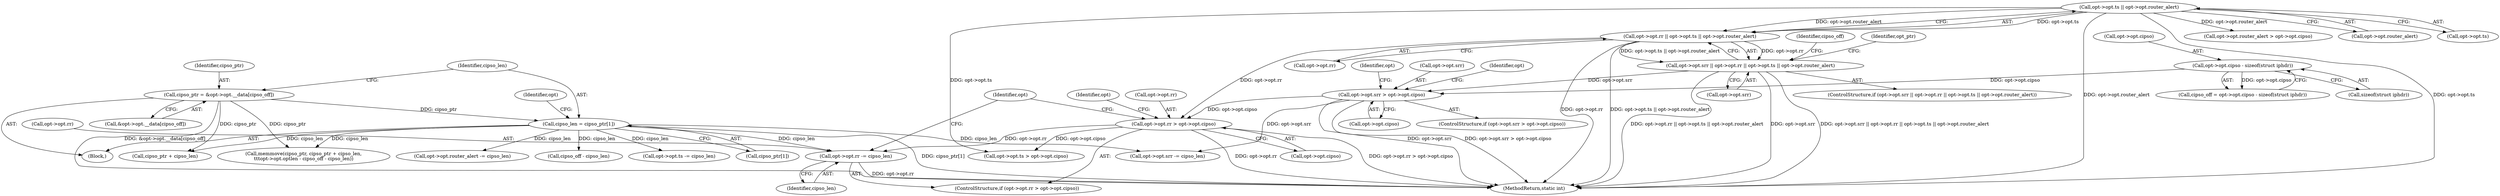 digraph "0_linux_f6d8bd051c391c1c0458a30b2a7abcd939329259_5@pointer" {
"1000200" [label="(Call,opt->opt.rr -= cipso_len)"];
"1000164" [label="(Call,cipso_len = cipso_ptr[1])"];
"1000154" [label="(Call,cipso_ptr = &opt->opt.__data[cipso_off])"];
"1000189" [label="(Call,opt->opt.rr > opt->opt.cipso)"];
"1000121" [label="(Call,opt->opt.rr || opt->opt.ts || opt->opt.router_alert)"];
"1000127" [label="(Call,opt->opt.ts || opt->opt.router_alert)"];
"1000170" [label="(Call,opt->opt.srr > opt->opt.cipso)"];
"1000115" [label="(Call,opt->opt.srr || opt->opt.rr || opt->opt.ts || opt->opt.router_alert)"];
"1000146" [label="(Call,opt->opt.cipso - sizeof(struct iphdr))"];
"1000227" [label="(Call,opt->opt.router_alert > opt->opt.cipso)"];
"1000173" [label="(Identifier,opt)"];
"1000133" [label="(Call,opt->opt.router_alert)"];
"1000190" [label="(Call,opt->opt.rr)"];
"1000116" [label="(Call,opt->opt.srr)"];
"1000192" [label="(Identifier,opt)"];
"1000254" [label="(Call,cipso_ptr + cipso_len)"];
"1000156" [label="(Call,&opt->opt.__data[cipso_off])"];
"1000114" [label="(ControlStructure,if (opt->opt.srr || opt->opt.rr || opt->opt.ts || opt->opt.router_alert))"];
"1000128" [label="(Call,opt->opt.ts)"];
"1000200" [label="(Call,opt->opt.rr -= cipso_len)"];
"1000252" [label="(Call,memmove(cipso_ptr, cipso_ptr + cipso_len,\n\t\t\topt->opt.optlen - cipso_off - cipso_len))"];
"1000184" [label="(Identifier,opt)"];
"1000195" [label="(Call,opt->opt.cipso)"];
"1000203" [label="(Identifier,opt)"];
"1000155" [label="(Identifier,cipso_ptr)"];
"1000166" [label="(Call,cipso_ptr[1])"];
"1000115" [label="(Call,opt->opt.srr || opt->opt.rr || opt->opt.ts || opt->opt.router_alert)"];
"1000152" [label="(Call,sizeof(struct iphdr))"];
"1000354" [label="(MethodReturn,static int)"];
"1000164" [label="(Call,cipso_len = cipso_ptr[1])"];
"1000337" [label="(Identifier,opt_ptr)"];
"1000219" [label="(Call,opt->opt.ts -= cipso_len)"];
"1000211" [label="(Identifier,opt)"];
"1000171" [label="(Call,opt->opt.srr)"];
"1000145" [label="(Identifier,cipso_off)"];
"1000138" [label="(Block,)"];
"1000127" [label="(Call,opt->opt.ts || opt->opt.router_alert)"];
"1000144" [label="(Call,cipso_off = opt->opt.cipso - sizeof(struct iphdr))"];
"1000201" [label="(Call,opt->opt.rr)"];
"1000189" [label="(Call,opt->opt.rr > opt->opt.cipso)"];
"1000176" [label="(Call,opt->opt.cipso)"];
"1000170" [label="(Call,opt->opt.srr > opt->opt.cipso)"];
"1000146" [label="(Call,opt->opt.cipso - sizeof(struct iphdr))"];
"1000121" [label="(Call,opt->opt.rr || opt->opt.ts || opt->opt.router_alert)"];
"1000206" [label="(Identifier,cipso_len)"];
"1000238" [label="(Call,opt->opt.router_alert -= cipso_len)"];
"1000154" [label="(Call,cipso_ptr = &opt->opt.__data[cipso_off])"];
"1000122" [label="(Call,opt->opt.rr)"];
"1000188" [label="(ControlStructure,if (opt->opt.rr > opt->opt.cipso))"];
"1000208" [label="(Call,opt->opt.ts > opt->opt.cipso)"];
"1000147" [label="(Call,opt->opt.cipso)"];
"1000181" [label="(Call,opt->opt.srr -= cipso_len)"];
"1000165" [label="(Identifier,cipso_len)"];
"1000169" [label="(ControlStructure,if (opt->opt.srr > opt->opt.cipso))"];
"1000263" [label="(Call,cipso_off - cipso_len)"];
"1000200" -> "1000188"  [label="AST: "];
"1000200" -> "1000206"  [label="CFG: "];
"1000201" -> "1000200"  [label="AST: "];
"1000206" -> "1000200"  [label="AST: "];
"1000211" -> "1000200"  [label="CFG: "];
"1000200" -> "1000354"  [label="DDG: opt->opt.rr"];
"1000164" -> "1000200"  [label="DDG: cipso_len"];
"1000189" -> "1000200"  [label="DDG: opt->opt.rr"];
"1000164" -> "1000138"  [label="AST: "];
"1000164" -> "1000166"  [label="CFG: "];
"1000165" -> "1000164"  [label="AST: "];
"1000166" -> "1000164"  [label="AST: "];
"1000173" -> "1000164"  [label="CFG: "];
"1000164" -> "1000354"  [label="DDG: cipso_ptr[1]"];
"1000154" -> "1000164"  [label="DDG: cipso_ptr"];
"1000164" -> "1000181"  [label="DDG: cipso_len"];
"1000164" -> "1000219"  [label="DDG: cipso_len"];
"1000164" -> "1000238"  [label="DDG: cipso_len"];
"1000164" -> "1000252"  [label="DDG: cipso_len"];
"1000164" -> "1000254"  [label="DDG: cipso_len"];
"1000164" -> "1000263"  [label="DDG: cipso_len"];
"1000154" -> "1000138"  [label="AST: "];
"1000154" -> "1000156"  [label="CFG: "];
"1000155" -> "1000154"  [label="AST: "];
"1000156" -> "1000154"  [label="AST: "];
"1000165" -> "1000154"  [label="CFG: "];
"1000154" -> "1000354"  [label="DDG: &opt->opt.__data[cipso_off]"];
"1000154" -> "1000252"  [label="DDG: cipso_ptr"];
"1000154" -> "1000254"  [label="DDG: cipso_ptr"];
"1000189" -> "1000188"  [label="AST: "];
"1000189" -> "1000195"  [label="CFG: "];
"1000190" -> "1000189"  [label="AST: "];
"1000195" -> "1000189"  [label="AST: "];
"1000203" -> "1000189"  [label="CFG: "];
"1000211" -> "1000189"  [label="CFG: "];
"1000189" -> "1000354"  [label="DDG: opt->opt.rr"];
"1000189" -> "1000354"  [label="DDG: opt->opt.rr > opt->opt.cipso"];
"1000121" -> "1000189"  [label="DDG: opt->opt.rr"];
"1000170" -> "1000189"  [label="DDG: opt->opt.cipso"];
"1000189" -> "1000208"  [label="DDG: opt->opt.cipso"];
"1000121" -> "1000115"  [label="AST: "];
"1000121" -> "1000122"  [label="CFG: "];
"1000121" -> "1000127"  [label="CFG: "];
"1000122" -> "1000121"  [label="AST: "];
"1000127" -> "1000121"  [label="AST: "];
"1000115" -> "1000121"  [label="CFG: "];
"1000121" -> "1000354"  [label="DDG: opt->opt.ts || opt->opt.router_alert"];
"1000121" -> "1000354"  [label="DDG: opt->opt.rr"];
"1000121" -> "1000115"  [label="DDG: opt->opt.rr"];
"1000121" -> "1000115"  [label="DDG: opt->opt.ts || opt->opt.router_alert"];
"1000127" -> "1000121"  [label="DDG: opt->opt.ts"];
"1000127" -> "1000121"  [label="DDG: opt->opt.router_alert"];
"1000127" -> "1000128"  [label="CFG: "];
"1000127" -> "1000133"  [label="CFG: "];
"1000128" -> "1000127"  [label="AST: "];
"1000133" -> "1000127"  [label="AST: "];
"1000127" -> "1000354"  [label="DDG: opt->opt.router_alert"];
"1000127" -> "1000354"  [label="DDG: opt->opt.ts"];
"1000127" -> "1000208"  [label="DDG: opt->opt.ts"];
"1000127" -> "1000227"  [label="DDG: opt->opt.router_alert"];
"1000170" -> "1000169"  [label="AST: "];
"1000170" -> "1000176"  [label="CFG: "];
"1000171" -> "1000170"  [label="AST: "];
"1000176" -> "1000170"  [label="AST: "];
"1000184" -> "1000170"  [label="CFG: "];
"1000192" -> "1000170"  [label="CFG: "];
"1000170" -> "1000354"  [label="DDG: opt->opt.srr"];
"1000170" -> "1000354"  [label="DDG: opt->opt.srr > opt->opt.cipso"];
"1000115" -> "1000170"  [label="DDG: opt->opt.srr"];
"1000146" -> "1000170"  [label="DDG: opt->opt.cipso"];
"1000170" -> "1000181"  [label="DDG: opt->opt.srr"];
"1000115" -> "1000114"  [label="AST: "];
"1000115" -> "1000116"  [label="CFG: "];
"1000116" -> "1000115"  [label="AST: "];
"1000145" -> "1000115"  [label="CFG: "];
"1000337" -> "1000115"  [label="CFG: "];
"1000115" -> "1000354"  [label="DDG: opt->opt.srr || opt->opt.rr || opt->opt.ts || opt->opt.router_alert"];
"1000115" -> "1000354"  [label="DDG: opt->opt.rr || opt->opt.ts || opt->opt.router_alert"];
"1000115" -> "1000354"  [label="DDG: opt->opt.srr"];
"1000146" -> "1000144"  [label="AST: "];
"1000146" -> "1000152"  [label="CFG: "];
"1000147" -> "1000146"  [label="AST: "];
"1000152" -> "1000146"  [label="AST: "];
"1000144" -> "1000146"  [label="CFG: "];
"1000146" -> "1000144"  [label="DDG: opt->opt.cipso"];
}
